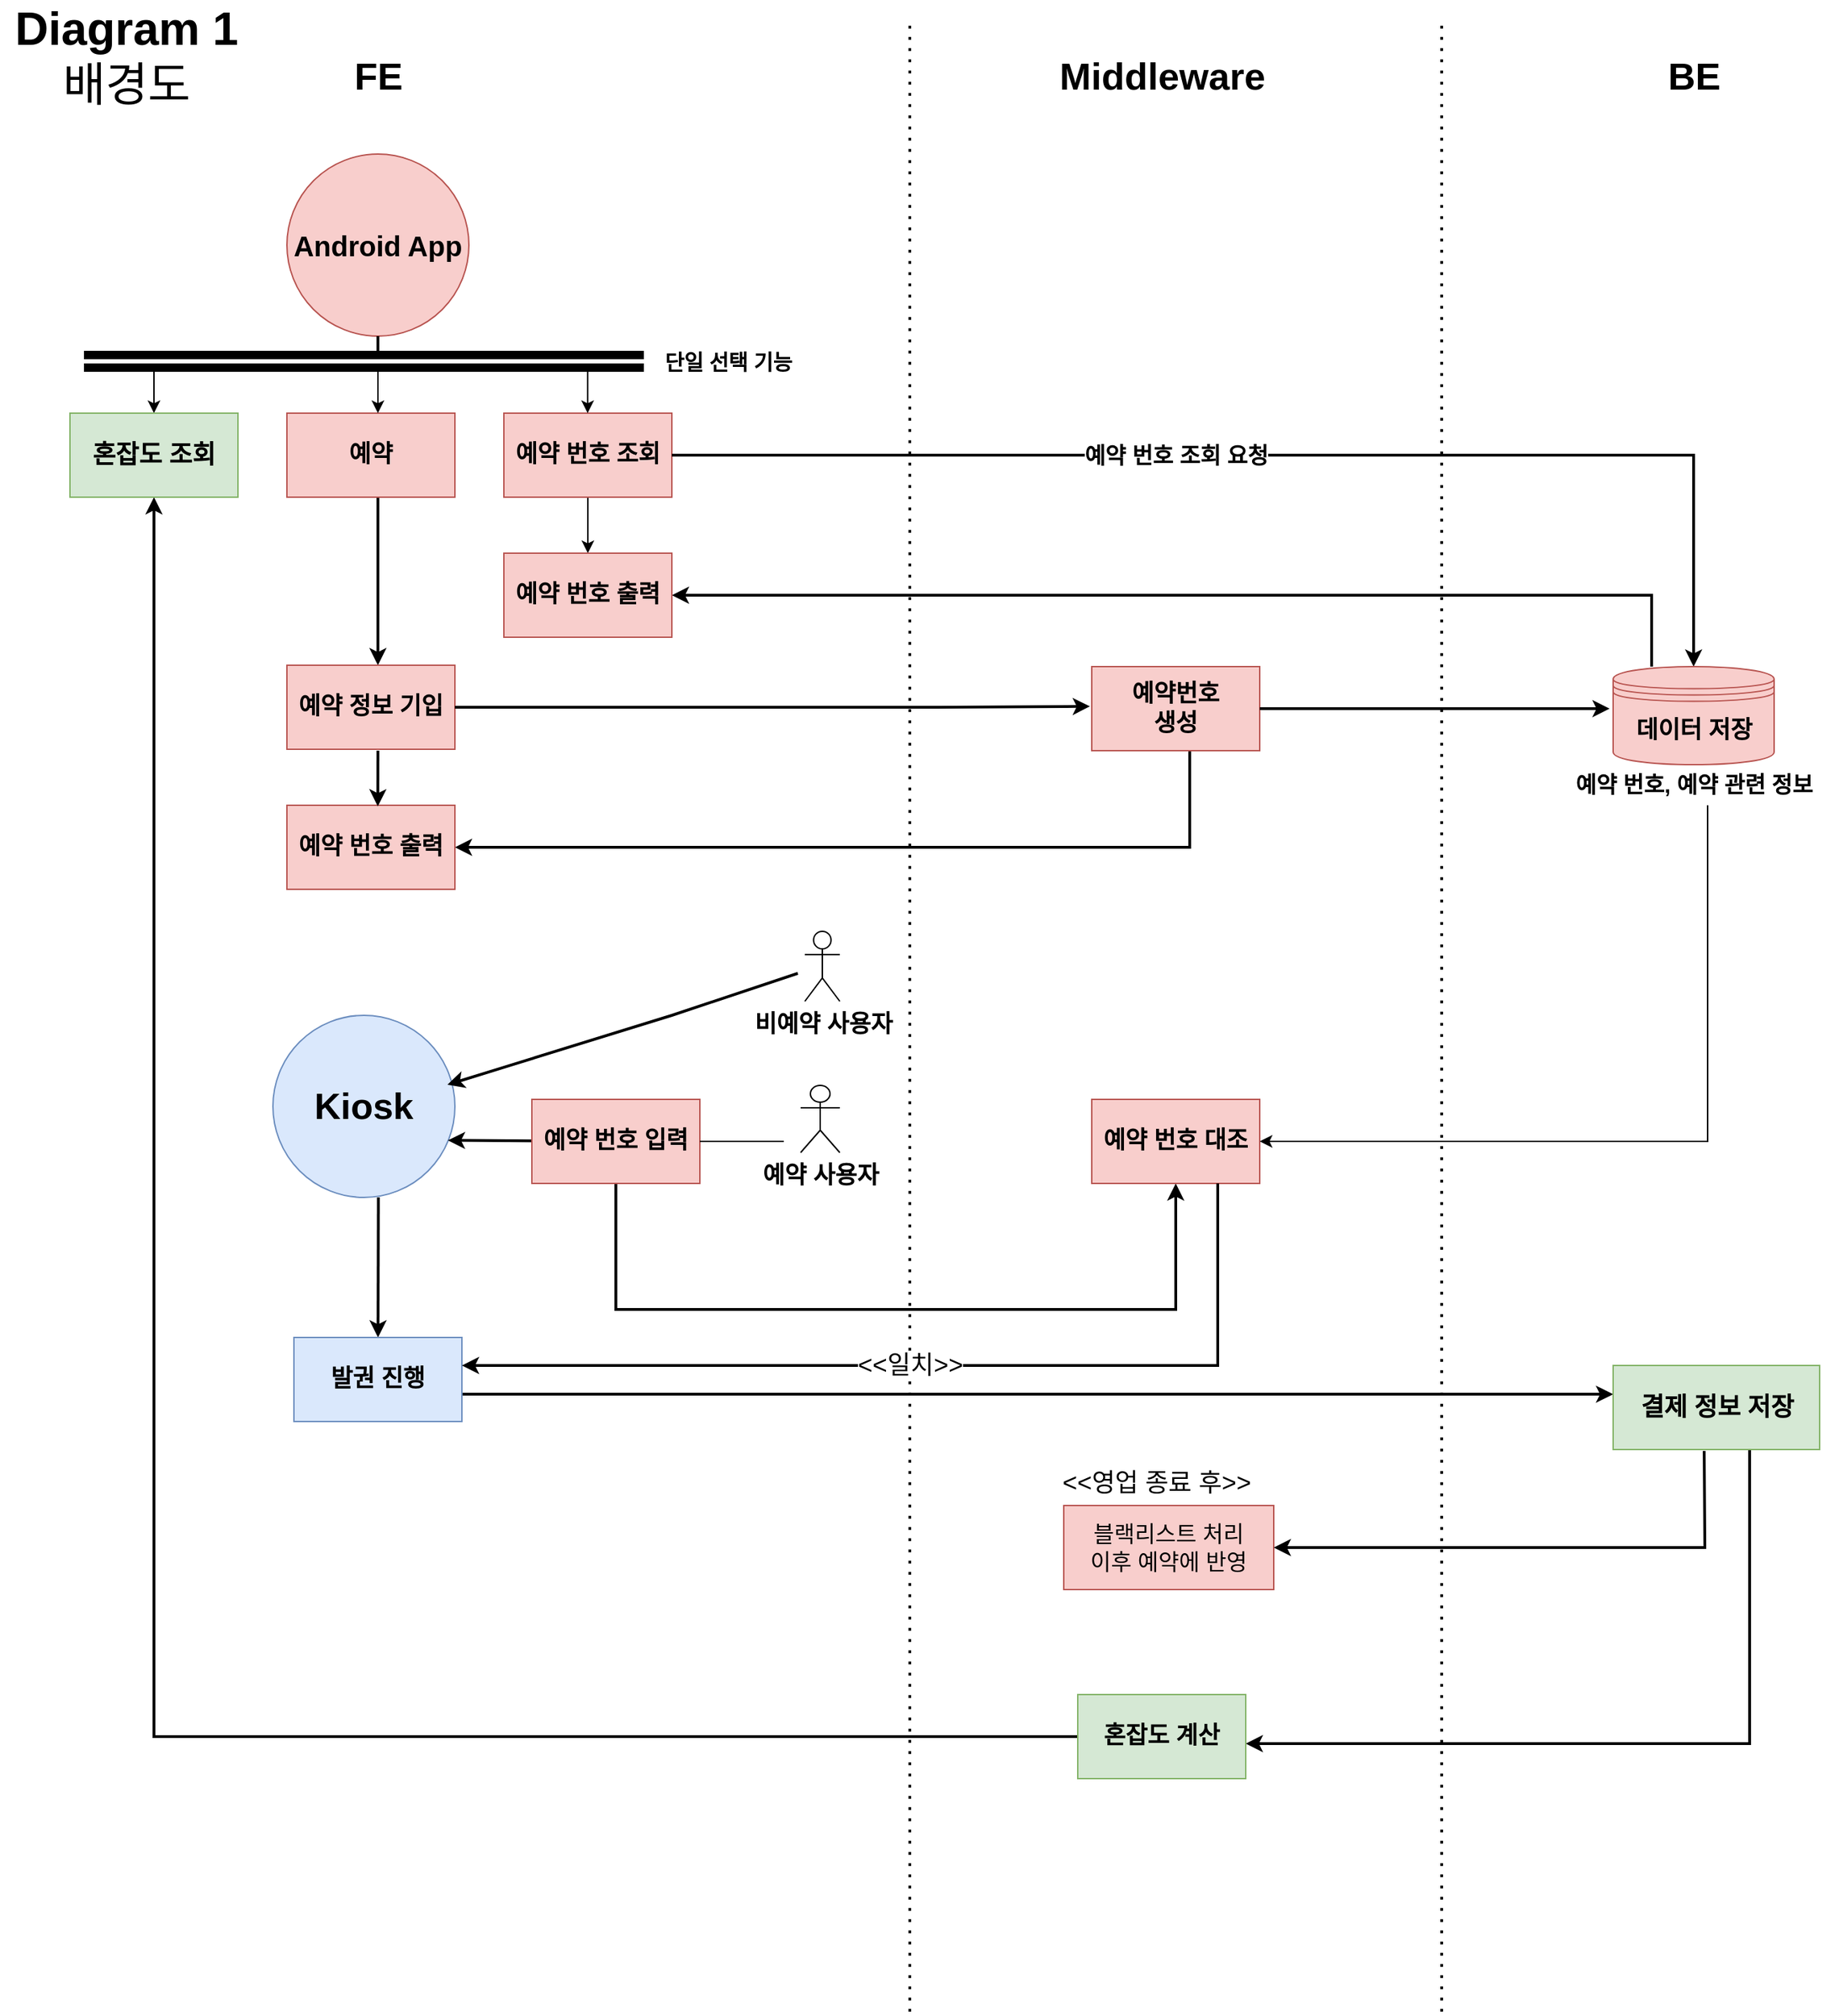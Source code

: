 <mxfile version="17.4.2" type="github">
  <diagram id="_oOT7E-q7vtRDTMMootX" name="Page-1">
    <mxGraphModel dx="2585" dy="1385" grid="1" gridSize="10" guides="1" tooltips="1" connect="1" arrows="1" fold="1" page="1" pageScale="1" pageWidth="1100" pageHeight="850" background="none" math="0" shadow="0">
      <root>
        <mxCell id="0" />
        <mxCell id="1" parent="0" />
        <mxCell id="WD3ALiDRtXTudYih0hBq-5" value="&lt;b&gt;&lt;font style=&quot;font-size: 27px&quot;&gt;FE&lt;/font&gt;&lt;/b&gt;" style="text;html=1;align=center;verticalAlign=middle;resizable=0;points=[];autosize=1;strokeColor=none;fillColor=none;fontSize=13;" parent="1" vertex="1">
          <mxGeometry x="255" y="75" width="50" height="30" as="geometry" />
        </mxCell>
        <mxCell id="WD3ALiDRtXTudYih0hBq-6" value="&lt;b&gt;&lt;font style=&quot;font-size: 27px&quot;&gt;Middleware&lt;/font&gt;&lt;/b&gt;" style="text;html=1;align=center;verticalAlign=middle;resizable=0;points=[];autosize=1;strokeColor=none;fillColor=none;fontSize=13;" parent="1" vertex="1">
          <mxGeometry x="760" y="75" width="160" height="30" as="geometry" />
        </mxCell>
        <mxCell id="WD3ALiDRtXTudYih0hBq-8" value="&lt;font style=&quot;font-size: 33px&quot;&gt;&lt;b&gt;Diagram 1&lt;/b&gt;&lt;br&gt;배경도&lt;br&gt;&lt;/font&gt;" style="text;html=1;align=center;verticalAlign=middle;resizable=0;points=[];autosize=1;strokeColor=none;fillColor=none;fontSize=13;" parent="1" vertex="1">
          <mxGeometry x="10" y="50" width="180" height="50" as="geometry" />
        </mxCell>
        <mxCell id="F8nuYtDUGBIG6I0Ywhw5-11" value="" style="edgeStyle=orthogonalEdgeStyle;rounded=0;orthogonalLoop=1;jettySize=auto;html=1;fontSize=18;strokeWidth=2;" parent="1" source="WD3ALiDRtXTudYih0hBq-17" target="F8nuYtDUGBIG6I0Ywhw5-10" edge="1">
          <mxGeometry relative="1" as="geometry">
            <Array as="points">
              <mxPoint x="280" y="420" />
              <mxPoint x="280" y="420" />
            </Array>
          </mxGeometry>
        </mxCell>
        <mxCell id="WD3ALiDRtXTudYih0hBq-17" value="&lt;b&gt;예약&lt;/b&gt;" style="rounded=0;whiteSpace=wrap;html=1;fontSize=17;fillColor=#f8cecc;strokeColor=#b85450;" parent="1" vertex="1">
          <mxGeometry x="215" y="330" width="120" height="60" as="geometry" />
        </mxCell>
        <mxCell id="F8nuYtDUGBIG6I0Ywhw5-35" value="" style="edgeStyle=orthogonalEdgeStyle;rounded=0;orthogonalLoop=1;jettySize=auto;html=1;fontSize=16;strokeWidth=2;" parent="1" source="WD3ALiDRtXTudYih0hBq-21" target="F8nuYtDUGBIG6I0Ywhw5-34" edge="1">
          <mxGeometry relative="1" as="geometry">
            <Array as="points">
              <mxPoint x="860" y="640" />
            </Array>
          </mxGeometry>
        </mxCell>
        <mxCell id="WD3ALiDRtXTudYih0hBq-21" value="&lt;b&gt;예약번호&lt;br&gt;생성&lt;/b&gt;" style="rounded=0;whiteSpace=wrap;html=1;fontSize=17;fillColor=#f8cecc;strokeColor=#b85450;" parent="1" vertex="1">
          <mxGeometry x="790" y="511" width="120" height="60" as="geometry" />
        </mxCell>
        <mxCell id="WD3ALiDRtXTudYih0hBq-29" value="&lt;b&gt;&lt;font style=&quot;font-size: 27px&quot;&gt;BE&lt;/font&gt;&lt;/b&gt;" style="text;html=1;align=center;verticalAlign=middle;resizable=0;points=[];autosize=1;strokeColor=none;fillColor=none;fontSize=13;" parent="1" vertex="1">
          <mxGeometry x="1195" y="75" width="50" height="30" as="geometry" />
        </mxCell>
        <mxCell id="F8nuYtDUGBIG6I0Ywhw5-1" value="&lt;font style=&quot;font-size: 20px&quot;&gt;&lt;b&gt;Android App&lt;/b&gt;&lt;/font&gt;" style="ellipse;whiteSpace=wrap;html=1;aspect=fixed;fillColor=#f8cecc;strokeColor=#b85450;" parent="1" vertex="1">
          <mxGeometry x="215" y="145" width="130" height="130" as="geometry" />
        </mxCell>
        <mxCell id="F8nuYtDUGBIG6I0Ywhw5-5" value="" style="shape=link;html=1;rounded=0;fontSize=18;strokeWidth=6;" parent="1" edge="1">
          <mxGeometry width="100" relative="1" as="geometry">
            <mxPoint x="70" y="293" as="sourcePoint" />
            <mxPoint x="470" y="293" as="targetPoint" />
          </mxGeometry>
        </mxCell>
        <mxCell id="F8nuYtDUGBIG6I0Ywhw5-7" value="" style="endArrow=classic;html=1;rounded=0;fontSize=18;" parent="1" edge="1">
          <mxGeometry width="50" height="50" relative="1" as="geometry">
            <mxPoint x="120" y="300" as="sourcePoint" />
            <mxPoint x="120" y="330" as="targetPoint" />
            <Array as="points">
              <mxPoint x="120" y="330" />
            </Array>
          </mxGeometry>
        </mxCell>
        <mxCell id="F8nuYtDUGBIG6I0Ywhw5-8" value="" style="endArrow=classic;html=1;rounded=0;fontSize=18;" parent="1" edge="1">
          <mxGeometry width="50" height="50" relative="1" as="geometry">
            <mxPoint x="280" y="300" as="sourcePoint" />
            <mxPoint x="280" y="330" as="targetPoint" />
            <Array as="points">
              <mxPoint x="280" y="330" />
            </Array>
          </mxGeometry>
        </mxCell>
        <mxCell id="F8nuYtDUGBIG6I0Ywhw5-9" value="" style="endArrow=none;html=1;rounded=0;fontSize=18;strokeWidth=2;" parent="1" target="F8nuYtDUGBIG6I0Ywhw5-1" edge="1">
          <mxGeometry width="50" height="50" relative="1" as="geometry">
            <mxPoint x="280" y="286" as="sourcePoint" />
            <mxPoint x="280" y="276" as="targetPoint" />
          </mxGeometry>
        </mxCell>
        <mxCell id="F8nuYtDUGBIG6I0Ywhw5-10" value="&lt;b&gt;예약 정보 기입&lt;/b&gt;" style="rounded=0;whiteSpace=wrap;html=1;fontSize=17;fillColor=#f8cecc;strokeColor=#b85450;" parent="1" vertex="1">
          <mxGeometry x="215" y="510" width="120" height="60" as="geometry" />
        </mxCell>
        <mxCell id="F8nuYtDUGBIG6I0Ywhw5-12" value="" style="endArrow=classic;html=1;rounded=0;fontSize=18;strokeWidth=2;exitX=1;exitY=0.5;exitDx=0;exitDy=0;entryX=-0.011;entryY=0.473;entryDx=0;entryDy=0;entryPerimeter=0;" parent="1" source="F8nuYtDUGBIG6I0Ywhw5-10" target="WD3ALiDRtXTudYih0hBq-21" edge="1">
          <mxGeometry width="50" height="50" relative="1" as="geometry">
            <mxPoint x="420" y="560" as="sourcePoint" />
            <mxPoint x="720" y="560" as="targetPoint" />
            <Array as="points">
              <mxPoint x="680" y="540" />
            </Array>
          </mxGeometry>
        </mxCell>
        <mxCell id="F8nuYtDUGBIG6I0Ywhw5-13" value="" style="endArrow=classic;html=1;rounded=0;fontSize=18;strokeWidth=2;entryX=0;entryY=0.5;entryDx=0;entryDy=0;exitX=1;exitY=0.5;exitDx=0;exitDy=0;" parent="1" source="WD3ALiDRtXTudYih0hBq-21" edge="1">
          <mxGeometry width="50" height="50" relative="1" as="geometry">
            <mxPoint x="840" y="559.55" as="sourcePoint" />
            <mxPoint x="1160" y="541" as="targetPoint" />
          </mxGeometry>
        </mxCell>
        <mxCell id="F8nuYtDUGBIG6I0Ywhw5-26" value="" style="edgeStyle=orthogonalEdgeStyle;rounded=0;orthogonalLoop=1;jettySize=auto;html=1;fontSize=13;strokeWidth=1;" parent="1" source="F8nuYtDUGBIG6I0Ywhw5-15" target="F8nuYtDUGBIG6I0Ywhw5-25" edge="1">
          <mxGeometry relative="1" as="geometry" />
        </mxCell>
        <mxCell id="F8nuYtDUGBIG6I0Ywhw5-15" value="&lt;b&gt;예약 번호 조회&lt;/b&gt;" style="rounded=0;whiteSpace=wrap;html=1;fontSize=17;fillColor=#f8cecc;strokeColor=#b85450;" parent="1" vertex="1">
          <mxGeometry x="370" y="330" width="120" height="60" as="geometry" />
        </mxCell>
        <mxCell id="F8nuYtDUGBIG6I0Ywhw5-16" value="" style="endArrow=classic;html=1;rounded=0;fontSize=18;" parent="1" edge="1">
          <mxGeometry width="50" height="50" relative="1" as="geometry">
            <mxPoint x="429.83" y="300.0" as="sourcePoint" />
            <mxPoint x="429.83" y="330.0" as="targetPoint" />
            <Array as="points">
              <mxPoint x="429.83" y="330" />
            </Array>
          </mxGeometry>
        </mxCell>
        <mxCell id="F8nuYtDUGBIG6I0Ywhw5-17" value="&lt;font style=&quot;font-size: 16px&quot;&gt;&lt;b&gt;예약 번호, 예약 관련 정보&lt;/b&gt;&lt;/font&gt;" style="text;html=1;align=center;verticalAlign=middle;resizable=0;points=[];autosize=1;strokeColor=none;fillColor=none;fontSize=18;" parent="1" vertex="1">
          <mxGeometry x="1120" y="580" width="200" height="30" as="geometry" />
        </mxCell>
        <mxCell id="F8nuYtDUGBIG6I0Ywhw5-18" value="&lt;font size=&quot;1&quot;&gt;&lt;b style=&quot;font-size: 15px&quot;&gt;단일 선택 기능&lt;/b&gt;&lt;/font&gt;" style="text;html=1;align=center;verticalAlign=middle;resizable=0;points=[];autosize=1;strokeColor=none;fillColor=none;fontSize=15;" parent="1" vertex="1">
          <mxGeometry x="475" y="278" width="110" height="30" as="geometry" />
        </mxCell>
        <mxCell id="F8nuYtDUGBIG6I0Ywhw5-19" value="" style="endArrow=classic;html=1;rounded=0;fontSize=13;strokeWidth=2;entryX=0.5;entryY=0;entryDx=0;entryDy=0;" parent="1" edge="1">
          <mxGeometry width="50" height="50" relative="1" as="geometry">
            <mxPoint x="490" y="360" as="sourcePoint" />
            <mxPoint x="1220" y="511" as="targetPoint" />
            <Array as="points">
              <mxPoint x="1220" y="360" />
            </Array>
          </mxGeometry>
        </mxCell>
        <mxCell id="F8nuYtDUGBIG6I0Ywhw5-21" value="예약 번호 조회 요청" style="edgeLabel;html=1;align=center;verticalAlign=middle;resizable=0;points=[];fontSize=16;fontStyle=1" parent="F8nuYtDUGBIG6I0Ywhw5-19" vertex="1" connectable="0">
          <mxGeometry x="-0.302" y="1" relative="1" as="geometry">
            <mxPoint x="52" y="1" as="offset" />
          </mxGeometry>
        </mxCell>
        <mxCell id="F8nuYtDUGBIG6I0Ywhw5-24" value="" style="endArrow=classic;html=1;rounded=0;fontSize=13;strokeWidth=2;exitX=0.25;exitY=0;exitDx=0;exitDy=0;" parent="1" edge="1">
          <mxGeometry width="50" height="50" relative="1" as="geometry">
            <mxPoint x="1190" y="511" as="sourcePoint" />
            <mxPoint x="490" y="460" as="targetPoint" />
            <Array as="points">
              <mxPoint x="1190" y="460" />
              <mxPoint x="1180" y="460" />
            </Array>
          </mxGeometry>
        </mxCell>
        <mxCell id="F8nuYtDUGBIG6I0Ywhw5-25" value="&lt;b&gt;예약 번호 출력&lt;/b&gt;" style="whiteSpace=wrap;html=1;fontSize=17;rounded=0;fillColor=#f8cecc;strokeColor=#b85450;" parent="1" vertex="1">
          <mxGeometry x="370" y="430" width="120" height="60" as="geometry" />
        </mxCell>
        <mxCell id="F8nuYtDUGBIG6I0Ywhw5-27" value="&lt;font style=&quot;font-size: 17px&quot;&gt;&lt;b&gt;예약 사용자&lt;/b&gt;&lt;/font&gt;" style="shape=umlActor;verticalLabelPosition=bottom;verticalAlign=top;html=1;outlineConnect=0;fontSize=13;" parent="1" vertex="1">
          <mxGeometry x="582" y="810" width="28" height="48" as="geometry" />
        </mxCell>
        <mxCell id="F8nuYtDUGBIG6I0Ywhw5-28" value="&lt;font style=&quot;font-size: 26px&quot;&gt;&lt;b&gt;Kiosk&lt;/b&gt;&lt;/font&gt;" style="ellipse;whiteSpace=wrap;html=1;aspect=fixed;fillColor=#dae8fc;strokeColor=#6c8ebf;" parent="1" vertex="1">
          <mxGeometry x="205" y="760" width="130" height="130" as="geometry" />
        </mxCell>
        <mxCell id="F8nuYtDUGBIG6I0Ywhw5-29" value="&lt;font style=&quot;font-size: 17px&quot;&gt;&lt;b&gt;비예약 사용자&lt;/b&gt;&lt;/font&gt;" style="shape=umlActor;verticalLabelPosition=bottom;verticalAlign=top;html=1;outlineConnect=0;fontSize=13;" parent="1" vertex="1">
          <mxGeometry x="585" y="700" width="25" height="50" as="geometry" />
        </mxCell>
        <mxCell id="F8nuYtDUGBIG6I0Ywhw5-34" value="&lt;b&gt;예약 번호 출력&lt;/b&gt;" style="whiteSpace=wrap;html=1;fontSize=17;fillColor=#f8cecc;strokeColor=#b85450;rounded=0;" parent="1" vertex="1">
          <mxGeometry x="215" y="610" width="120" height="60" as="geometry" />
        </mxCell>
        <mxCell id="F8nuYtDUGBIG6I0Ywhw5-37" value="" style="endArrow=classic;html=1;rounded=0;fontSize=16;strokeWidth=2;entryX=0.541;entryY=0.013;entryDx=0;entryDy=0;entryPerimeter=0;" parent="1" target="F8nuYtDUGBIG6I0Ywhw5-34" edge="1">
          <mxGeometry width="50" height="50" relative="1" as="geometry">
            <mxPoint x="280" y="571" as="sourcePoint" />
            <mxPoint x="330" y="521" as="targetPoint" />
          </mxGeometry>
        </mxCell>
        <mxCell id="F8nuYtDUGBIG6I0Ywhw5-42" value="" style="endArrow=none;dashed=1;html=1;dashPattern=1 3;strokeWidth=2;rounded=0;fontSize=16;" parent="1" edge="1">
          <mxGeometry width="50" height="50" relative="1" as="geometry">
            <mxPoint x="660" y="1471.429" as="sourcePoint" />
            <mxPoint x="660" y="50" as="targetPoint" />
          </mxGeometry>
        </mxCell>
        <mxCell id="F8nuYtDUGBIG6I0Ywhw5-43" value="" style="endArrow=none;dashed=1;html=1;dashPattern=1 3;strokeWidth=2;rounded=0;fontSize=16;" parent="1" edge="1">
          <mxGeometry width="50" height="50" relative="1" as="geometry">
            <mxPoint x="1040" y="1471.429" as="sourcePoint" />
            <mxPoint x="1040" y="50" as="targetPoint" />
          </mxGeometry>
        </mxCell>
        <mxCell id="F8nuYtDUGBIG6I0Ywhw5-52" value="" style="endArrow=classic;html=1;rounded=0;fontSize=16;strokeWidth=2;entryX=0.959;entryY=0.312;entryDx=0;entryDy=0;entryPerimeter=0;" parent="1" edge="1">
          <mxGeometry width="50" height="50" relative="1" as="geometry">
            <mxPoint x="580" y="730" as="sourcePoint" />
            <mxPoint x="329.67" y="809.56" as="targetPoint" />
            <Array as="points">
              <mxPoint x="490" y="760" />
            </Array>
          </mxGeometry>
        </mxCell>
        <mxCell id="PGFgDYh8lfL1F4q3mQJU-1" value="" style="endArrow=classic;html=1;rounded=0;startArrow=none;strokeWidth=2;" edge="1" parent="1" source="PGFgDYh8lfL1F4q3mQJU-6">
          <mxGeometry width="50" height="50" relative="1" as="geometry">
            <mxPoint x="540" y="850" as="sourcePoint" />
            <mxPoint x="330" y="849.222" as="targetPoint" />
          </mxGeometry>
        </mxCell>
        <mxCell id="PGFgDYh8lfL1F4q3mQJU-10" value="" style="edgeStyle=orthogonalEdgeStyle;rounded=0;orthogonalLoop=1;jettySize=auto;html=1;fontSize=17;strokeWidth=2;" edge="1" parent="1" source="PGFgDYh8lfL1F4q3mQJU-6" target="PGFgDYh8lfL1F4q3mQJU-9">
          <mxGeometry relative="1" as="geometry">
            <Array as="points">
              <mxPoint x="450" y="970" />
              <mxPoint x="850" y="970" />
            </Array>
          </mxGeometry>
        </mxCell>
        <mxCell id="PGFgDYh8lfL1F4q3mQJU-6" value="&lt;b&gt;&lt;font style=&quot;font-size: 17px&quot;&gt;예약 번호 입력&lt;/font&gt;&lt;/b&gt;" style="rounded=0;whiteSpace=wrap;html=1;fontSize=16;fillColor=#f8cecc;strokeColor=#b85450;" vertex="1" parent="1">
          <mxGeometry x="390" y="820" width="120" height="60" as="geometry" />
        </mxCell>
        <mxCell id="PGFgDYh8lfL1F4q3mQJU-7" value="" style="endArrow=none;html=1;rounded=0;" edge="1" parent="1" target="PGFgDYh8lfL1F4q3mQJU-6">
          <mxGeometry width="50" height="50" relative="1" as="geometry">
            <mxPoint x="570" y="850" as="sourcePoint" />
            <mxPoint x="330" y="849.222" as="targetPoint" />
          </mxGeometry>
        </mxCell>
        <mxCell id="PGFgDYh8lfL1F4q3mQJU-9" value="&lt;font style=&quot;font-size: 17px&quot;&gt;&lt;b&gt;예약 번호 대조&lt;/b&gt;&lt;/font&gt;" style="whiteSpace=wrap;html=1;fontSize=16;fillColor=#f8cecc;strokeColor=#b85450;rounded=0;" vertex="1" parent="1">
          <mxGeometry x="790" y="820" width="120" height="60" as="geometry" />
        </mxCell>
        <mxCell id="PGFgDYh8lfL1F4q3mQJU-12" value="" style="endArrow=classic;html=1;rounded=0;fontSize=17;entryX=1;entryY=0.5;entryDx=0;entryDy=0;" edge="1" parent="1" target="PGFgDYh8lfL1F4q3mQJU-9">
          <mxGeometry width="50" height="50" relative="1" as="geometry">
            <mxPoint x="1230" y="610" as="sourcePoint" />
            <mxPoint x="1280" y="560" as="targetPoint" />
            <Array as="points">
              <mxPoint x="1230" y="850" />
            </Array>
          </mxGeometry>
        </mxCell>
        <mxCell id="PGFgDYh8lfL1F4q3mQJU-13" value="" style="endArrow=classic;html=1;rounded=0;fontSize=16;strokeWidth=2;" edge="1" parent="1" target="PGFgDYh8lfL1F4q3mQJU-14">
          <mxGeometry width="50" height="50" relative="1" as="geometry">
            <mxPoint x="280.33" y="890" as="sourcePoint" />
            <mxPoint x="280" y="1020" as="targetPoint" />
            <Array as="points" />
          </mxGeometry>
        </mxCell>
        <mxCell id="PGFgDYh8lfL1F4q3mQJU-20" value="" style="edgeStyle=orthogonalEdgeStyle;rounded=0;orthogonalLoop=1;jettySize=auto;html=1;fontSize=18;strokeWidth=2;exitX=1.001;exitY=0.676;exitDx=0;exitDy=0;exitPerimeter=0;" edge="1" parent="1" source="PGFgDYh8lfL1F4q3mQJU-14" target="PGFgDYh8lfL1F4q3mQJU-19">
          <mxGeometry relative="1" as="geometry">
            <mxPoint x="340" y="1040" as="sourcePoint" />
            <Array as="points">
              <mxPoint x="1236" y="1031" />
            </Array>
          </mxGeometry>
        </mxCell>
        <mxCell id="PGFgDYh8lfL1F4q3mQJU-14" value="&lt;font style=&quot;font-size: 17px&quot;&gt;&lt;b&gt;발권 진행&lt;/b&gt;&lt;/font&gt;" style="rounded=0;whiteSpace=wrap;html=1;fontSize=17;fillColor=#dae8fc;strokeColor=#6c8ebf;" vertex="1" parent="1">
          <mxGeometry x="220" y="990" width="120" height="60" as="geometry" />
        </mxCell>
        <mxCell id="PGFgDYh8lfL1F4q3mQJU-15" value="" style="endArrow=classic;html=1;rounded=0;fontSize=17;strokeWidth=2;exitX=0.75;exitY=1;exitDx=0;exitDy=0;" edge="1" parent="1" source="PGFgDYh8lfL1F4q3mQJU-9">
          <mxGeometry width="50" height="50" relative="1" as="geometry">
            <mxPoint x="290" y="1070" as="sourcePoint" />
            <mxPoint x="340" y="1010" as="targetPoint" />
            <Array as="points">
              <mxPoint x="880" y="1010" />
              <mxPoint x="710" y="1010" />
              <mxPoint x="570" y="1010" />
            </Array>
          </mxGeometry>
        </mxCell>
        <mxCell id="PGFgDYh8lfL1F4q3mQJU-17" value="&lt;b&gt;데이터 저장&lt;/b&gt;" style="shape=datastore;whiteSpace=wrap;html=1;fontSize=17;fillColor=#f8cecc;strokeColor=#b85450;" vertex="1" parent="1">
          <mxGeometry x="1162.5" y="511" width="115" height="70" as="geometry" />
        </mxCell>
        <mxCell id="PGFgDYh8lfL1F4q3mQJU-18" value="&lt;font style=&quot;font-size: 18px&quot;&gt;&amp;lt;&amp;lt;일치&amp;gt;&amp;gt;&lt;/font&gt;" style="edgeLabel;html=1;align=center;verticalAlign=middle;resizable=0;points=[];fontSize=17;" vertex="1" connectable="0" parent="1">
          <mxGeometry x="660" y="1010" as="geometry" />
        </mxCell>
        <mxCell id="PGFgDYh8lfL1F4q3mQJU-22" value="" style="edgeStyle=orthogonalEdgeStyle;rounded=0;orthogonalLoop=1;jettySize=auto;html=1;fontSize=18;strokeWidth=2;" edge="1" parent="1" source="PGFgDYh8lfL1F4q3mQJU-19" target="PGFgDYh8lfL1F4q3mQJU-21">
          <mxGeometry relative="1" as="geometry">
            <Array as="points">
              <mxPoint x="1260" y="1280" />
              <mxPoint x="850" y="1280" />
            </Array>
          </mxGeometry>
        </mxCell>
        <mxCell id="PGFgDYh8lfL1F4q3mQJU-19" value="&lt;font style=&quot;font-size: 18px&quot;&gt;&lt;b&gt;결제 정보 저장&lt;/b&gt;&lt;br&gt;&lt;/font&gt;" style="whiteSpace=wrap;html=1;fontSize=17;fillColor=#d5e8d4;strokeColor=#82b366;rounded=0;" vertex="1" parent="1">
          <mxGeometry x="1162.5" y="1010" width="147.5" height="60" as="geometry" />
        </mxCell>
        <mxCell id="PGFgDYh8lfL1F4q3mQJU-24" value="" style="edgeStyle=orthogonalEdgeStyle;rounded=0;orthogonalLoop=1;jettySize=auto;html=1;fontSize=18;strokeWidth=2;" edge="1" parent="1" source="PGFgDYh8lfL1F4q3mQJU-21" target="PGFgDYh8lfL1F4q3mQJU-23">
          <mxGeometry relative="1" as="geometry" />
        </mxCell>
        <mxCell id="PGFgDYh8lfL1F4q3mQJU-21" value="&lt;b&gt;혼잡도 계산&lt;/b&gt;" style="whiteSpace=wrap;html=1;fontSize=17;fillColor=#d5e8d4;strokeColor=#82b366;rounded=0;" vertex="1" parent="1">
          <mxGeometry x="780" y="1245" width="120" height="60" as="geometry" />
        </mxCell>
        <mxCell id="PGFgDYh8lfL1F4q3mQJU-23" value="&lt;b&gt;&lt;font style=&quot;font-size: 18px&quot;&gt;혼잡도 조회&lt;/font&gt;&lt;/b&gt;" style="whiteSpace=wrap;html=1;fontSize=17;fillColor=#d5e8d4;strokeColor=#82b366;rounded=0;" vertex="1" parent="1">
          <mxGeometry x="60" y="330" width="120" height="60" as="geometry" />
        </mxCell>
        <mxCell id="PGFgDYh8lfL1F4q3mQJU-27" value="블랙리스트 처리&lt;br&gt;이후 예약에 반영" style="whiteSpace=wrap;html=1;fontSize=16;fillColor=#f8cecc;strokeColor=#b85450;rounded=0;" vertex="1" parent="1">
          <mxGeometry x="770" y="1110" width="150" height="60" as="geometry" />
        </mxCell>
        <mxCell id="PGFgDYh8lfL1F4q3mQJU-28" value="&lt;font style=&quot;font-size: 18px&quot;&gt;&amp;lt;&amp;lt;영업 종료 후&amp;gt;&amp;gt;&lt;/font&gt;" style="edgeLabel;html=1;align=center;verticalAlign=middle;resizable=0;points=[];fontSize=17;labelBackgroundColor=none;" vertex="1" connectable="0" parent="1">
          <mxGeometry x="850" y="1090" as="geometry">
            <mxPoint x="-14" y="4" as="offset" />
          </mxGeometry>
        </mxCell>
        <mxCell id="PGFgDYh8lfL1F4q3mQJU-29" value="" style="endArrow=classic;html=1;rounded=0;fontSize=18;strokeWidth=2;exitX=0.441;exitY=1.017;exitDx=0;exitDy=0;exitPerimeter=0;entryX=1;entryY=0.5;entryDx=0;entryDy=0;" edge="1" parent="1" source="PGFgDYh8lfL1F4q3mQJU-19" target="PGFgDYh8lfL1F4q3mQJU-27">
          <mxGeometry width="50" height="50" relative="1" as="geometry">
            <mxPoint x="930" y="870" as="sourcePoint" />
            <mxPoint x="910" y="1150" as="targetPoint" />
            <Array as="points">
              <mxPoint x="1228" y="1140" />
            </Array>
          </mxGeometry>
        </mxCell>
      </root>
    </mxGraphModel>
  </diagram>
</mxfile>
